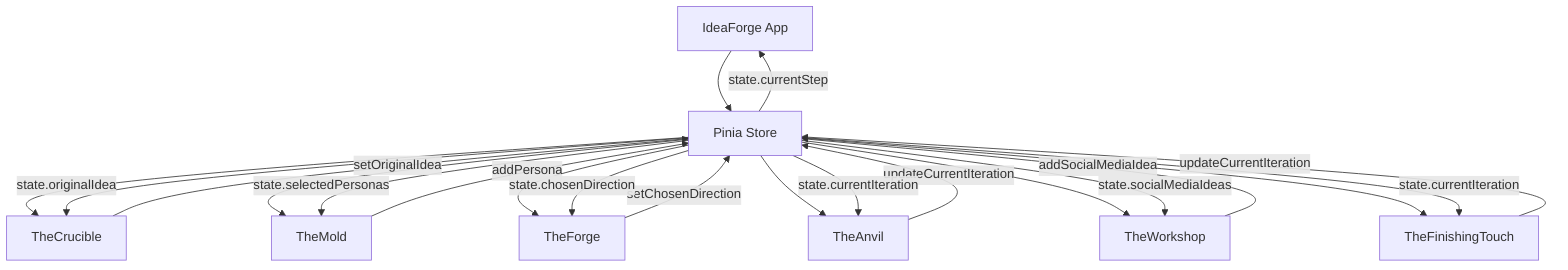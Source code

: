 graph TD
    A[IdeaForge App]
    B[Pinia Store]
    C[TheCrucible]
    D[TheMold]
    E[TheForge]
    F[TheAnvil]
    G[TheWorkshop]
    H[TheFinishingTouch]

    A --> B
    B --> C
    B --> D
    B --> E
    B --> F
    B --> G
    B --> H

    C -->|setOriginalIdea| B
    D -->|addPersona| B
    E -->|setChosenDirection| B
    F -->|updateCurrentIteration| B
    G -->|addSocialMediaIdea| B
    H -->|updateCurrentIteration| B

    B -->|state.currentStep| A
    B -->|state.originalIdea| C
    B -->|state.selectedPersonas| D
    B -->|state.chosenDirection| E
    B -->|state.currentIteration| F
    B -->|state.socialMediaIdeas| G
    B -->|state.currentIteration| H